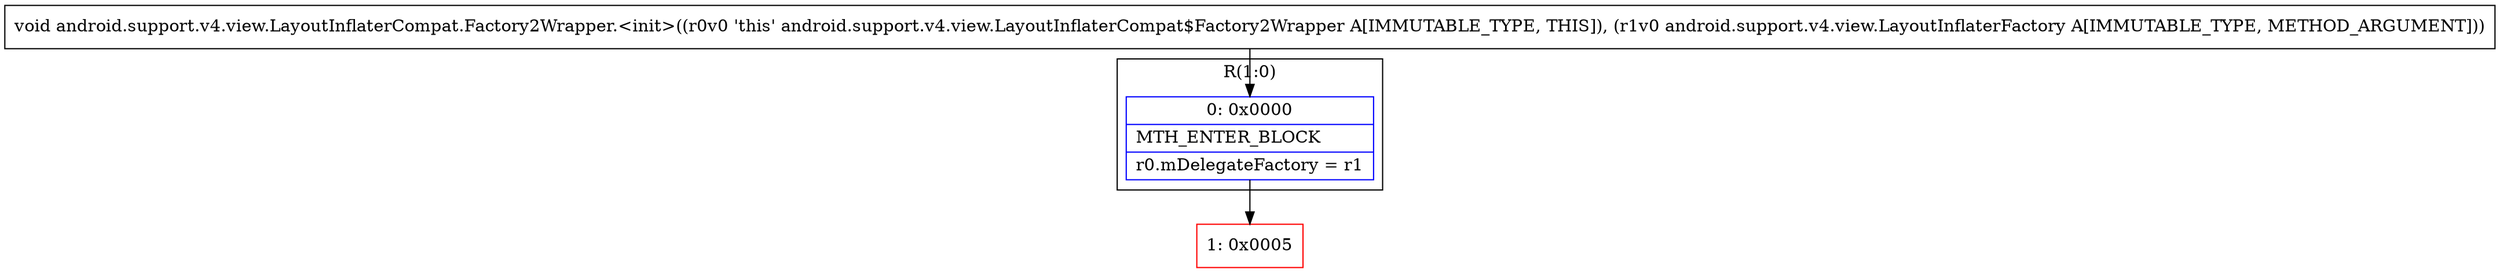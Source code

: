 digraph "CFG forandroid.support.v4.view.LayoutInflaterCompat.Factory2Wrapper.\<init\>(Landroid\/support\/v4\/view\/LayoutInflaterFactory;)V" {
subgraph cluster_Region_1947238814 {
label = "R(1:0)";
node [shape=record,color=blue];
Node_0 [shape=record,label="{0\:\ 0x0000|MTH_ENTER_BLOCK\l|r0.mDelegateFactory = r1\l}"];
}
Node_1 [shape=record,color=red,label="{1\:\ 0x0005}"];
MethodNode[shape=record,label="{void android.support.v4.view.LayoutInflaterCompat.Factory2Wrapper.\<init\>((r0v0 'this' android.support.v4.view.LayoutInflaterCompat$Factory2Wrapper A[IMMUTABLE_TYPE, THIS]), (r1v0 android.support.v4.view.LayoutInflaterFactory A[IMMUTABLE_TYPE, METHOD_ARGUMENT])) }"];
MethodNode -> Node_0;
Node_0 -> Node_1;
}

